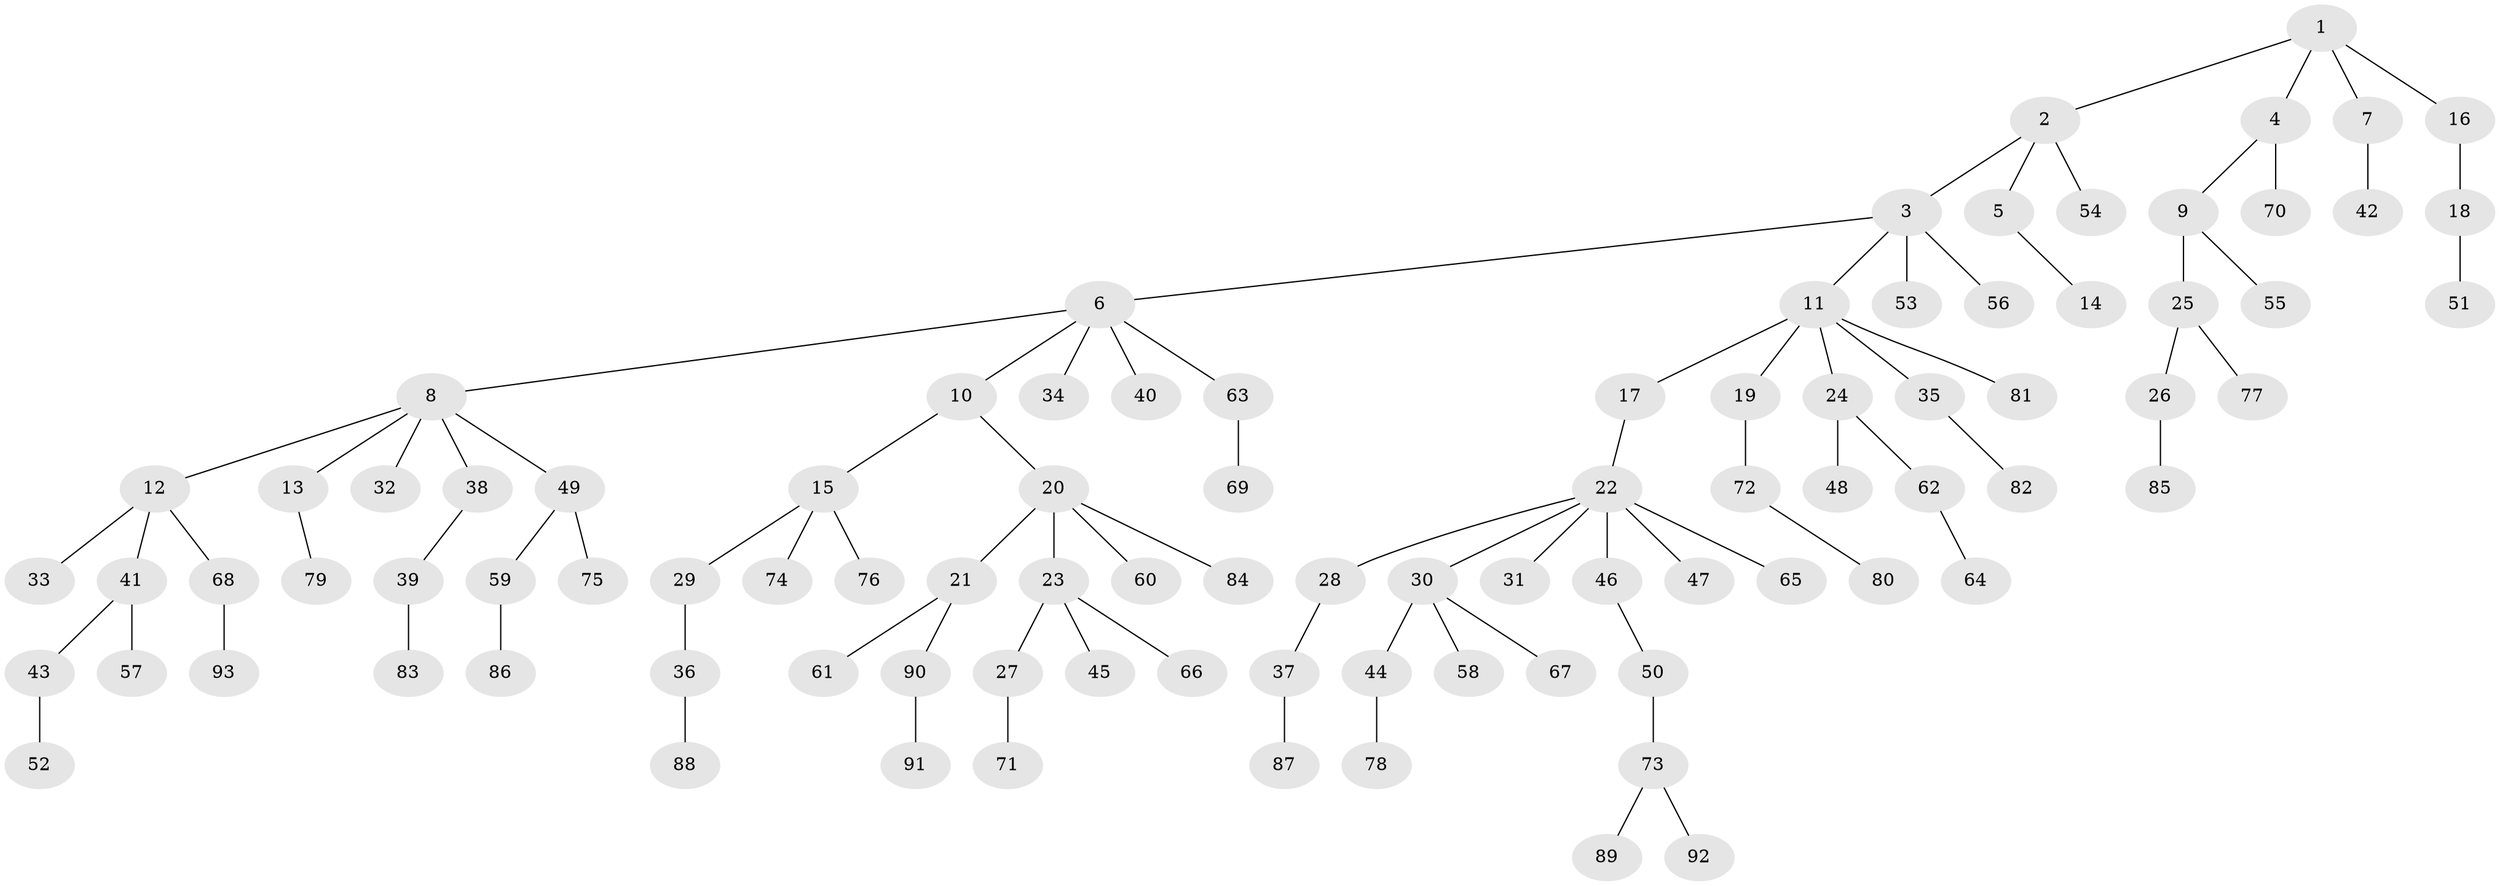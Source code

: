 // coarse degree distribution, {4: 0.08333333333333333, 2: 0.16666666666666666, 1: 0.5833333333333334, 5: 0.016666666666666666, 8: 0.016666666666666666, 3: 0.1, 6: 0.03333333333333333}
// Generated by graph-tools (version 1.1) at 2025/42/03/06/25 10:42:05]
// undirected, 93 vertices, 92 edges
graph export_dot {
graph [start="1"]
  node [color=gray90,style=filled];
  1;
  2;
  3;
  4;
  5;
  6;
  7;
  8;
  9;
  10;
  11;
  12;
  13;
  14;
  15;
  16;
  17;
  18;
  19;
  20;
  21;
  22;
  23;
  24;
  25;
  26;
  27;
  28;
  29;
  30;
  31;
  32;
  33;
  34;
  35;
  36;
  37;
  38;
  39;
  40;
  41;
  42;
  43;
  44;
  45;
  46;
  47;
  48;
  49;
  50;
  51;
  52;
  53;
  54;
  55;
  56;
  57;
  58;
  59;
  60;
  61;
  62;
  63;
  64;
  65;
  66;
  67;
  68;
  69;
  70;
  71;
  72;
  73;
  74;
  75;
  76;
  77;
  78;
  79;
  80;
  81;
  82;
  83;
  84;
  85;
  86;
  87;
  88;
  89;
  90;
  91;
  92;
  93;
  1 -- 2;
  1 -- 4;
  1 -- 7;
  1 -- 16;
  2 -- 3;
  2 -- 5;
  2 -- 54;
  3 -- 6;
  3 -- 11;
  3 -- 53;
  3 -- 56;
  4 -- 9;
  4 -- 70;
  5 -- 14;
  6 -- 8;
  6 -- 10;
  6 -- 34;
  6 -- 40;
  6 -- 63;
  7 -- 42;
  8 -- 12;
  8 -- 13;
  8 -- 32;
  8 -- 38;
  8 -- 49;
  9 -- 25;
  9 -- 55;
  10 -- 15;
  10 -- 20;
  11 -- 17;
  11 -- 19;
  11 -- 24;
  11 -- 35;
  11 -- 81;
  12 -- 33;
  12 -- 41;
  12 -- 68;
  13 -- 79;
  15 -- 29;
  15 -- 74;
  15 -- 76;
  16 -- 18;
  17 -- 22;
  18 -- 51;
  19 -- 72;
  20 -- 21;
  20 -- 23;
  20 -- 60;
  20 -- 84;
  21 -- 61;
  21 -- 90;
  22 -- 28;
  22 -- 30;
  22 -- 31;
  22 -- 46;
  22 -- 47;
  22 -- 65;
  23 -- 27;
  23 -- 45;
  23 -- 66;
  24 -- 48;
  24 -- 62;
  25 -- 26;
  25 -- 77;
  26 -- 85;
  27 -- 71;
  28 -- 37;
  29 -- 36;
  30 -- 44;
  30 -- 58;
  30 -- 67;
  35 -- 82;
  36 -- 88;
  37 -- 87;
  38 -- 39;
  39 -- 83;
  41 -- 43;
  41 -- 57;
  43 -- 52;
  44 -- 78;
  46 -- 50;
  49 -- 59;
  49 -- 75;
  50 -- 73;
  59 -- 86;
  62 -- 64;
  63 -- 69;
  68 -- 93;
  72 -- 80;
  73 -- 89;
  73 -- 92;
  90 -- 91;
}
